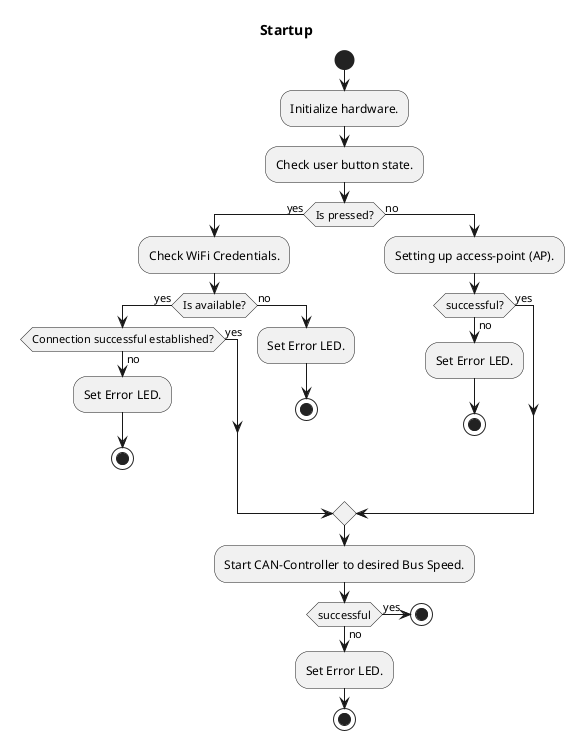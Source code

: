 @startuml
title Startup

start
:Initialize hardware.;
:Check user button state.;

if (Is pressed?) then (yes)

    :Check WiFi Credentials.;

    if (Is available?) then (yes)

        if (Connection successful established?) then (yes)

        else (no)
            :Set Error LED.;
            stop
        endif

    else(no)
        :Set Error LED.;
        stop

    endif

else(no)

    :Setting up access-point (AP).;

    if (successful?) then (no)
        :Set Error LED.;
        stop
    else (yes)
    endif

endif

:Start CAN-Controller to desired Bus Speed.;
if (successful) then (yes)
    stop
else(no)
    :Set Error LED.;
    stop

    @enduml